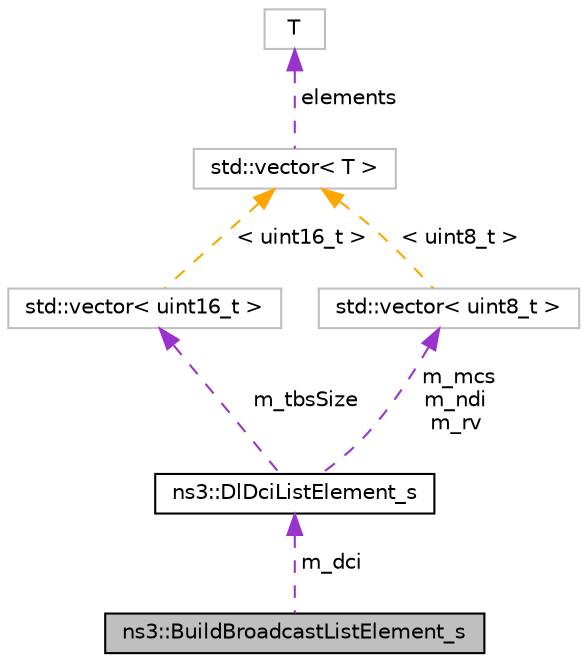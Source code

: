 digraph "ns3::BuildBroadcastListElement_s"
{
 // LATEX_PDF_SIZE
  edge [fontname="Helvetica",fontsize="10",labelfontname="Helvetica",labelfontsize="10"];
  node [fontname="Helvetica",fontsize="10",shape=record];
  Node1 [label="ns3::BuildBroadcastListElement_s",height=0.2,width=0.4,color="black", fillcolor="grey75", style="filled", fontcolor="black",tooltip="See section 4.3.11 buildBroadcastListElement."];
  Node2 -> Node1 [dir="back",color="darkorchid3",fontsize="10",style="dashed",label=" m_dci" ,fontname="Helvetica"];
  Node2 [label="ns3::DlDciListElement_s",height=0.2,width=0.4,color="black", fillcolor="white", style="filled",URL="$structns3_1_1_dl_dci_list_element__s.html",tooltip="See section 4.3.1 dlDciListElement."];
  Node3 -> Node2 [dir="back",color="darkorchid3",fontsize="10",style="dashed",label=" m_tbsSize" ,fontname="Helvetica"];
  Node3 [label="std::vector\< uint16_t \>",height=0.2,width=0.4,color="grey75", fillcolor="white", style="filled",tooltip=" "];
  Node4 -> Node3 [dir="back",color="orange",fontsize="10",style="dashed",label=" \< uint16_t \>" ,fontname="Helvetica"];
  Node4 [label="std::vector\< T \>",height=0.2,width=0.4,color="grey75", fillcolor="white", style="filled",tooltip=" "];
  Node5 -> Node4 [dir="back",color="darkorchid3",fontsize="10",style="dashed",label=" elements" ,fontname="Helvetica"];
  Node5 [label="T",height=0.2,width=0.4,color="grey75", fillcolor="white", style="filled",tooltip=" "];
  Node6 -> Node2 [dir="back",color="darkorchid3",fontsize="10",style="dashed",label=" m_mcs\nm_ndi\nm_rv" ,fontname="Helvetica"];
  Node6 [label="std::vector\< uint8_t \>",height=0.2,width=0.4,color="grey75", fillcolor="white", style="filled",tooltip=" "];
  Node4 -> Node6 [dir="back",color="orange",fontsize="10",style="dashed",label=" \< uint8_t \>" ,fontname="Helvetica"];
}

